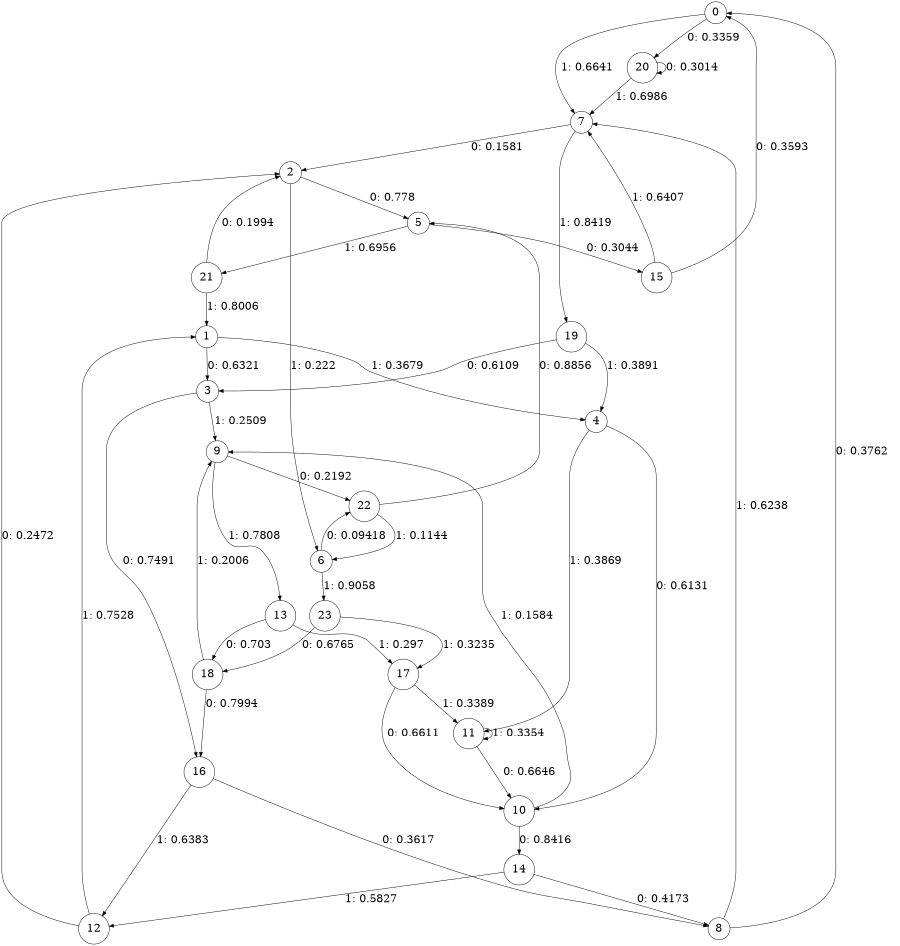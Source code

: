 digraph "ch42concat_phase3_L5" {
size = "6,8.5";
ratio = "fill";
node [shape = circle];
node [fontsize = 24];
edge [fontsize = 24];
0 -> 20 [label = "0: 0.3359   "];
0 -> 7 [label = "1: 0.6641   "];
1 -> 3 [label = "0: 0.6321   "];
1 -> 4 [label = "1: 0.3679   "];
2 -> 5 [label = "0: 0.778    "];
2 -> 6 [label = "1: 0.222    "];
3 -> 16 [label = "0: 0.7491   "];
3 -> 9 [label = "1: 0.2509   "];
4 -> 10 [label = "0: 0.6131   "];
4 -> 11 [label = "1: 0.3869   "];
5 -> 15 [label = "0: 0.3044   "];
5 -> 21 [label = "1: 0.6956   "];
6 -> 22 [label = "0: 0.09418  "];
6 -> 23 [label = "1: 0.9058   "];
7 -> 2 [label = "0: 0.1581   "];
7 -> 19 [label = "1: 0.8419   "];
8 -> 0 [label = "0: 0.3762   "];
8 -> 7 [label = "1: 0.6238   "];
9 -> 22 [label = "0: 0.2192   "];
9 -> 13 [label = "1: 0.7808   "];
10 -> 14 [label = "0: 0.8416   "];
10 -> 9 [label = "1: 0.1584   "];
11 -> 10 [label = "0: 0.6646   "];
11 -> 11 [label = "1: 0.3354   "];
12 -> 2 [label = "0: 0.2472   "];
12 -> 1 [label = "1: 0.7528   "];
13 -> 18 [label = "0: 0.703    "];
13 -> 17 [label = "1: 0.297    "];
14 -> 8 [label = "0: 0.4173   "];
14 -> 12 [label = "1: 0.5827   "];
15 -> 0 [label = "0: 0.3593   "];
15 -> 7 [label = "1: 0.6407   "];
16 -> 8 [label = "0: 0.3617   "];
16 -> 12 [label = "1: 0.6383   "];
17 -> 10 [label = "0: 0.6611   "];
17 -> 11 [label = "1: 0.3389   "];
18 -> 16 [label = "0: 0.7994   "];
18 -> 9 [label = "1: 0.2006   "];
19 -> 3 [label = "0: 0.6109   "];
19 -> 4 [label = "1: 0.3891   "];
20 -> 20 [label = "0: 0.3014   "];
20 -> 7 [label = "1: 0.6986   "];
21 -> 2 [label = "0: 0.1994   "];
21 -> 1 [label = "1: 0.8006   "];
22 -> 5 [label = "0: 0.8856   "];
22 -> 6 [label = "1: 0.1144   "];
23 -> 18 [label = "0: 0.6765   "];
23 -> 17 [label = "1: 0.3235   "];
}
